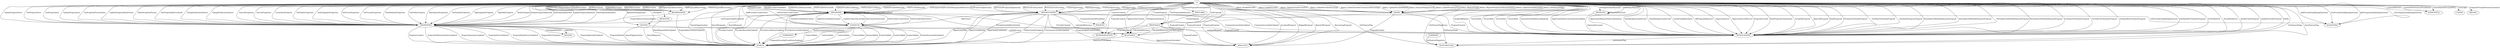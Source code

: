 digraph {
   RELEVANCE -> ANALYTICS[label="OpportunityScoreCalculated"]
   RELEVANCE -> SEARCH[label="RelevanceCalculated"]
   PAYMENTS -> PAYMENTS[label="PaymentExecuted"]
   PAYMENTS -> NOTIFICATIONS[label="PaymentExecuted"]
   OPPORTUNITIES -> RELEVANCE[label="CalculateRelevance"]
   OPPORTUNITIES -> SEARCH[label="OpportunityBacked"]
   OPPORTUNITIES -> CONTACTS[label="AddContact"]
   OPPORTUNITIES -> SEARCH[label="OpportunityConfirmed"]
   OPPORTUNITIES -> SEARCH[label="FollowUpsInfoUpdated"]
   OPPORTUNITIES -> ANALYTICS[label="PropertyOpportunityVisited"]
   OPPORTUNITIES -> SEARCH[label="OpportunityPaid"]
   OPPORTUNITIES -> INVOICES[label="CustomerInvoiceInfoUpdated"]
   OPPORTUNITIES -> SEARCH[label="CustomerInvoiceInfoUpdated"]
   OPPORTUNITIES -> NOTIFICATIONS[label="CustomerInvoiceInfoUpdated"]
   OPPORTUNITIES -> NOTIFICATIONS[label="CustomerInvoiceInfoUpdated"]
   COMMONS -> FEATUREFLAGS[label="GetFeatureFlagActive"]
   RESERVATIONS -> SEARCH[label="PropertyReservationsUpdated"]
   RESERVATIONS -> PROPERTIES[label="PropertyReservationsUpdated"]
   PROVIDERS -> PROPERTIES[label="GetPropertiesByProviderId"]
   PROVIDERS -> QUALIFYING[label="GetProviderQualifyingQuestions"]
   PROVIDERS -> CONTACTS[label="GetProviderUsualContact"]
   PROVIDERS -> CONTACTS[label="GetProviderBaseContact"]
   PROVIDERS -> CONTACTS[label="CreateProviderBaseContact"]
   PROVIDERS -> BUSINESSEVENTS[label="ProviderCreated"]
   PROVIDERS -> SEARCH[label="ProviderCreated"]
   PROVIDERS -> PROVIDERS[label="ProviderBasicInfoUpdated"]
   PROVIDERS -> SEARCH[label="ProviderBasicInfoUpdated"]
   PROVIDERS -> CONTACTS[label="UpdateProviderBaseContact"]
   PROVIDERS -> SEARCH[label="ProviderConditionsUpdated"]
   PROVIDERS -> BUSINESSEVENTS[label="ProviderAvailabilityChecked"]
   PROVIDERS -> PROVIDERS[label="ProviderInvoiceInfoUpdated"]
   PROVIDERS -> SEARCH[label="ProviderInvoiceInfoUpdated"]
   PROVIDERS -> CONTACTS[label="UpdateContactInvoiceInfo"]
   PROVIDERS -> CONTACTS[label="GetContactInvoiceInfo"]
   CONTACTS -> SEARCH[label="ContactAdded"]
   CONTACTS -> SEARCH[label="ContactAdded"]
   CONTACTS -> COMPANIES[label="UpdateCompanyTermsAndConditions"]
   CONTACTS -> SEARCH[label="ContactAdded"]
   CONTACTS -> SEARCH[label="ContactAdded"]
   CONTACTS -> SEARCH[label="ContactAdded"]
   CONTACTS -> SEARCH[label="ContactAdded"]
   CONTACTS -> SEARCH[label="ContactAdded"]
   CONTACTS -> SEARCH[label="ContactAdded"]
   CONTACTS -> SEARCH[label="ContactInvoiceInfoUpdated"]
   ADMIN -> FEATUREFLAGS[label="GetFeatureFlags"]
   ADMIN -> BUSINESSEVENTS[label="ProposalCreated"]
   ADMIN -> NOTIFICATIONS[label="ProposalCreated"]
   ADMIN -> ANALYTICS[label="ProposalCreated"]
   TYPEFORM -> PROPOSALS[label="CreateProposal"]
   AGENTS -> SEARCH[label="SearchOpportunities"]
   AGENTS -> NOTIFICATIONS[label="AssignedRequest"]
   AGENTS -> SEARCH[label="SearchRequests"]
   REQUESTS -> SEARCH[label="BasicRequestDataUpdated"]
   PROPERTIES -> SEARCH[label="PropertyBasicInfoUpdated"]
   PROPERTIES -> SEARCH[label="PropertyDeleted"]
   PROPERTIES -> SEARCH[label="PropertyCreated"]
   PROPERTIES -> SEARCH[label="PropertyPublicationStatusUpdated"]
   PROPERTIES -> TAGGING[label="TagEntity"]
   PROPERTIES -> TAGGING[label="GetTaggedEntities"]
   PROPERTIES -> RELEVANCE[label="GetRelevance"]
   PROPERTIES -> SEARCH[label="PropertyAmenitiesUpdated"]
   PROPERTIES -> SEARCH[label="PropertyPictureDeleted"]
   PROPERTIES -> SEARCH[label="PropertyMainPictureUpdated"]
   PROPERTIES -> SEARCH[label="PropertyPriceUpdated"]
   NOTIFICATIONS -> FEATUREFLAGS[label="GetFeatureFlag"]
   COMPANIES -> SEARCH[label="CompanyTermsAndConditionsUpdated"]
   PROPOSALS -> RELEVANCE[label="CalculateRelevance"]
   PROPOSALS -> RELEVANCE[label="GetRelevance"]
   PROPOSALS -> BUSINESSEVENTS[label="ProposalCreated"]
   PROPOSALS -> NOTIFICATIONS[label="ProposalCreated"]
   PROPOSALS -> ANALYTICS[label="ProposalCreated"]
   PROPOSALS -> RELEVANCE[label="CalculateRelevance"]
   UI -> PROPERTIES[label="SearchProperties"]
   UI -> PROPERTIES[label="CreateNewProperty"]
   UI -> PROPERTIES[label="GetPublicProperties"]
   UI -> PROPERTIES[label="GetEnalquilerProperties"]
   UI -> PROPERTIES[label="GetTrovitProperties"]
   UI -> PROPERTIES[label="GetTucasaProperties"]
   UI -> PROPERTIES[label="PostIdealistaProperties"]
   UI -> PROPERTIES[label="GetPublicProperty"]
   UI -> PROPERTIES[label="BatchQueryProperties"]
   UI -> PROPERTIES[label="GetSimilarProperties"]
   UI -> PROPERTIES[label="TagEnalquilerProperty"]
   UI -> PROPERTIES[label="TagPublicProperty"]
   UI -> PROPERTIES[label="DeleteProperty"]
   UI -> PROPERTIES[label="UpdatePropertyBasicInfo"]
   UI -> PROPERTIES[label="GetPropertyBasicInfo"]
   UI -> PROPERTIES[label="UpdatePropertyAmenities"]
   UI -> PROPERTIES[label="GetPropertyAmenities"]
   UI -> PROPERTIES[label="UpdatePropertyPrice"]
   UI -> PROPERTIES[label="GetPropertyPrice"]
   UI -> PROPERTIES[label="GetPropertyIcal"]
   UI -> PROPERTIES[label="UpdatePropertyIcal"]
   UI -> PROPERTIES[label="GetPropertyPicturesData"]
   UI -> PROPERTIES[label="UpdatePropertyMainPicture"]
   UI -> PROPERTIES[label="DeletePropertyPicture"]
   UI -> PROPERTIES[label="GetPropertyByProviderId"]
   UI -> OPPORTUNITIES[label="CreateOpportunity"]
   UI -> SEARCH[label="SearchOpportunities"]
   UI -> NOTIFICATIONS[label="OpportunityRequestDataConfirmation"]
   UI -> RELEVANCE[label="OpportunityCreated"]
   UI -> NOTIFICATIONS[label="CheckInOpportunityEvent"]
   UI -> NOTIFICATIONS[label="CheckInOpportunityEvent"]
   UI -> OPPORTUNITIES[label="BackOpportunity"]
   UI -> OPPORTUNITIES[label="ConfirmOpportunity"]
   UI -> OPPORTUNITIES[label="PayOpportunity"]
   UI -> OPPORTUNITIES[label="UpdateCustomerInvoiceInfo"]
   UI -> RELEVANCE[label="GetOpportunityScore"]
   UI -> PAYMENTS[label="AddRedsysPayment"]
   UI -> PAYMENTS[label="GetOpportunityPayments"]
   UI -> OPPORTUNITIES[label="VisitPropertyOpportunity"]
   UI -> OPPORTUNITIES[label="GetVisitedPropertyOpportunity"]
   UI -> NOTIFICATIONS[label="SendAvailabilityQuery"]
   UI -> PROPOSALS[label="GetProposals"]
   UI -> NOTIFICATIONS[label="AllProposalsRejected"]
   UI -> NOTIFICATIONS[label="OpportunityLost"]
   UI -> NOTIFICATIONS[label="OpportunityLostRecover"]
   UI -> SEARCH[label="SearchProposals"]
   UI -> PROPOSALS[label="CreateProposal"]
   UI -> BUSINESSEVENTS[label="ProposalCreated"]
   UI -> NOTIFICATIONS[label="ProposalCreated"]
   UI -> ANALYTICS[label="ProposalCreated"]
   UI -> NOTIFICATIONS[label="SendProposalConfirmation"]
   UI -> ANALYTICS[label="PreparingProposal"]
   UI -> NOTIFICATIONS[label="AcceptedProposal"]
   UI -> ANALYTICS[label="AcceptedProposal"]
   UI -> ANALYTICS[label="ShippedProposal"]
   UI -> NOTIFICATIONS[label="RejectedProposal"]
   UI -> ANALYTICS[label="RejectedProposal"]
   UI -> ANALYTICS[label="RecoveringProposal"]
   UI -> INVOICES[label="ContractCreated"]
   UI -> PROPOSALS[label="PostProposalsRelevance"]
   UI -> NOTIFICATIONS[label="SendProposals"]
   UI -> NOTIFICATIONS[label="TwoDaysToCheckinProposal"]
   UI -> NOTIFICATIONS[label="TwoDaysToCheckinProposal"]
   UI -> NOTIFICATIONS[label="CheckinInProgressProposal"]
   UI -> NOTIFICATIONS[label="ThreeDaysToMonthlyPaymentProposal"]
   UI -> NOTIFICATIONS[label="ThreeDaysToMonthlyPaymentProposal"]
   UI -> NOTIFICATIONS[label="ThreeDaysToMonthlyPaymentProposal"]
   UI -> NOTIFICATIONS[label="ThreeDaysToMonthlyPaymentProposal"]
   UI -> NOTIFICATIONS[label="FiveDaysToCheckoutProposal"]
   UI -> NOTIFICATIONS[label="FiveDaysToCheckoutProposal"]
   UI -> NOTIFICATIONS[label="OneDayAfterCheckoutProposal"]
   UI -> NOTIFICATIONS[label="OneDayAfterCheckoutProposal"]
   UI -> NOTIFICATIONS[label="FirstFollowUp"]
   UI -> NOTIFICATIONS[label="SecondFollowUp"]
   UI -> NOTIFICATIONS[label="QualityClientProposal"]
   UI -> NOTIFICATIONS[label="QualityProviderProposal"]
   UI -> AGENTS[label="GetAgents"]
   UI -> AGENTS[label="AgentAutoAssignment"]
   UI -> NOTIFICATIONS[label="Notify"]
   UI -> CONTENTFUL[label="ContentfulEvent"]
   UI -> CONTENTFUL[label="ContentfulGetGeneralConditions"]
   UI -> CONTENTFUL[label="ContentfulGetPrivacyPolicy"]
   UI -> SEARCH[label="SearchRequests"]
   UI -> USERS[label="UserLogin"]
   UI -> REQUESTS[label="UpdateBasicRequestData"]
   UI -> NOTIFICATIONS[label="AssignedRequest"]
   UI -> PROVIDERS[label="CreateProvider"]
   UI -> PROVIDERS[label="CheckProviderAvailability"]
   UI -> PROVIDERS[label="UpdateProviderInvoiceInfo"]
   UI -> PROVIDERS[label="GetProviderInvoiceInfo"]
   UI -> PROVIDERS[label="UpdateProviderConditions"]
   UI -> PROVIDERS[label="GetProviderConditions"]
   UI -> PROVIDERS[label="UpdateProviderBasicInfo"]
   UI -> PROVIDERS[label="GetProviderBasicInfo"]
   UI -> QUALIFYING[label="AddProviderQualifyingQuestions"]
   UI -> QUALIFYING[label="GetProviderQualifyingQuestions"]
   UI -> PROVIDERS[label="GetPropertiesByProviderHomyspaceReference"]
   UI -> ADMIN[label="Admin_DisableProvider"]
   UI -> ADMIN[label="Admin_EnableProvider"]
   UI -> ADMIN[label="Admin_UpdateProviderUsesICal"]
   UI -> ADMIN[label="Admin_UpdateProviderPriceType"]
   UI -> ADMIN[label="Admin_UpdateProviderCommissionPercentage"]
   UI -> ADMIN[label="Admin_UpdateProviderBillable"]
   UI -> ADMIN[label="Admin_GenerateHangoutsLink"]
   UI -> ADMIN[label="Admin_UpdatePropertyPrice"]
   UI -> ADMIN[label="Admin_MigrateOrigin"]
   UI -> ADMIN[label="Admin_MigratePropertyPublicationStatus"]
   UI -> ADMIN[label="Admin_UpdateAvailabilityIndex"]
   UI -> ADMIN[label="Admin_GetFeatureFlags"]
   UI -> OPPORTUNITIES[label="BusinessEventCreated"]
   UI -> OPPORTUNITIES[label="BusinessEventCreated"]
   UI -> FEATUREFLAGS[label="GetFeatureFlags"]
   UI -> FEATUREFLAGS[label="SaveFeatureFlag"]
   UI -> FEATUREFLAGS[label="GetFeatureFlag"]
   UI -> FEATUREFLAGS[label="GetFeatureFlagActive"]
   UI -> NOTIFICATIONS[label="InvoicePaid"]
   UI -> NOTIFICATIONS[label="InvoicePaid"]
   UI -> NOTIFICATIONS[label="InvoicePaid"]
   UI -> NOTIFICATIONS[label="InvoicePaid"]
   UI -> QUALIFYING[label="AddCompanyQualifyingQuestions"]
   UI -> QUALIFYING[label="GetCompanyQualifyingQuestions"]
   UI -> RESERVATIONS[label="CreateReservation"]
   UI -> RESERVATIONS[label="GetReservations"]
   UI -> RESERVATIONS[label="UpdateReservation"]
   UI -> RESERVATIONS[label="DeleteReservation"]
   UI -> RESERVATIONS[label="GetReservation"]
   UI -> NOTIFICATIONS[label="GenerateAvailabilityLandingLink"]
   UI -> RESERVATIONS[label="AddOpportunityReservation"]
   UI -> NOTIFICATIONS[label="OpportunityReservationIntentionAdded"]
   UI -> RESERVATIONS[label="AddProposalReservation"]
   UI -> RESERVATIONS[label="DeleteProposalReservation"]
   UI -> PROPERTIES[label="ChangePublicationStatus"]
   UI -> PROPERTIES[label="ChangePublicationStatus"]
   UI -> PROPERTIES[label="SearchProperties"]
   UI -> PRICING[label="PropertyPricingStatisticsCommand"]
   UI -> CONTACTS[label="AddProviderUsualContact"]
   UI -> CONTACTS[label="GetProviderUsualContact"]
   UI -> TYPEFORM[label="GenerateProposalFromTypeform"]
}
